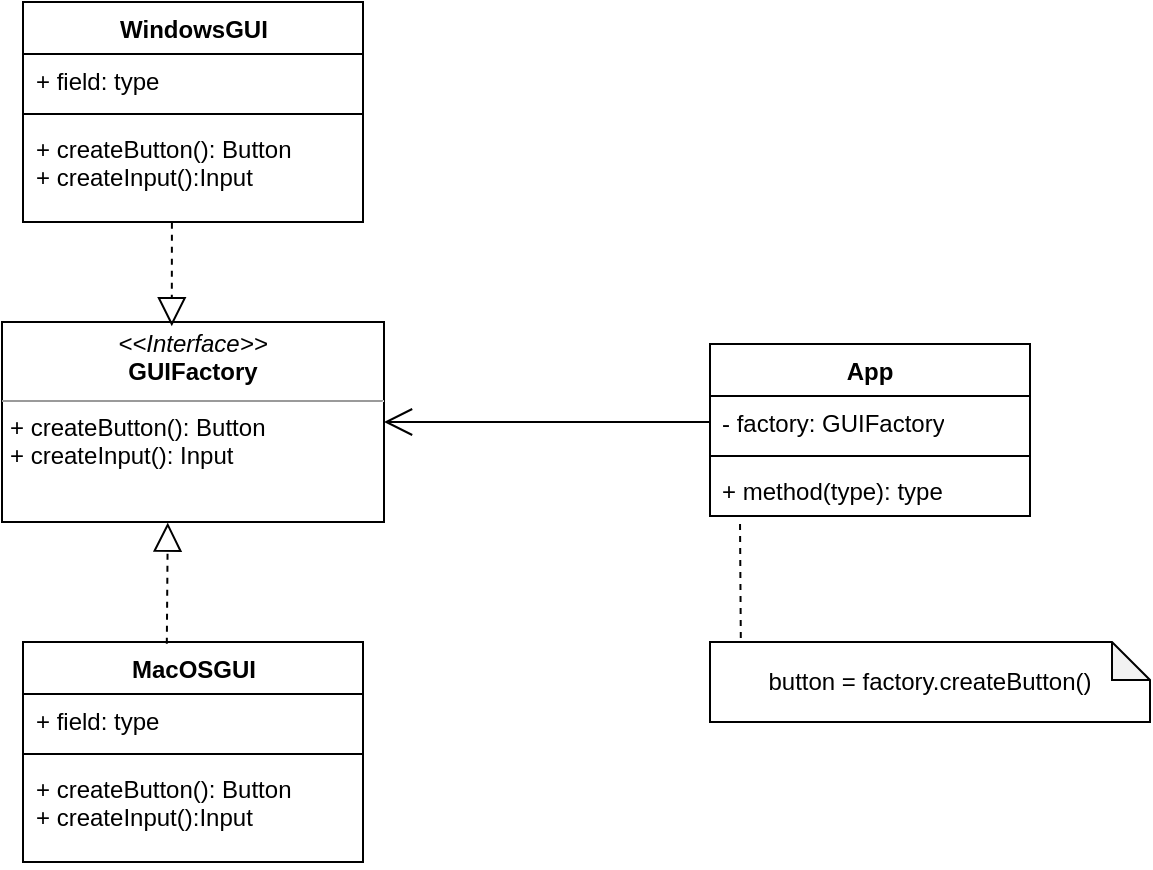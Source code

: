 <mxfile version="21.2.3" type="github">
  <diagram id="C5RBs43oDa-KdzZeNtuy" name="Page-1">
    <mxGraphModel dx="934" dy="615" grid="1" gridSize="10" guides="1" tooltips="1" connect="1" arrows="1" fold="1" page="1" pageScale="1" pageWidth="827" pageHeight="1169" math="0" shadow="0">
      <root>
        <mxCell id="WIyWlLk6GJQsqaUBKTNV-0" />
        <mxCell id="WIyWlLk6GJQsqaUBKTNV-1" parent="WIyWlLk6GJQsqaUBKTNV-0" />
        <mxCell id="bhcwkL2Mq7V5Vd8vdRQ7-1" value="&lt;p style=&quot;margin:0px;margin-top:4px;text-align:center;&quot;&gt;&lt;i&gt;&amp;lt;&amp;lt;Interface&amp;gt;&amp;gt;&lt;/i&gt;&lt;br&gt;&lt;b&gt;GUIFactory&lt;/b&gt;&lt;/p&gt;&lt;hr size=&quot;1&quot;&gt;&lt;p style=&quot;margin:0px;margin-left:4px;&quot;&gt;+ createButton(): Button&lt;br&gt;+ createInput(): Input&lt;/p&gt;" style="verticalAlign=top;align=left;overflow=fill;fontSize=12;fontFamily=Helvetica;html=1;whiteSpace=wrap;" vertex="1" parent="WIyWlLk6GJQsqaUBKTNV-1">
          <mxGeometry x="216" y="330" width="191" height="100" as="geometry" />
        </mxCell>
        <mxCell id="bhcwkL2Mq7V5Vd8vdRQ7-11" value="WindowsGUI" style="swimlane;fontStyle=1;align=center;verticalAlign=top;childLayout=stackLayout;horizontal=1;startSize=26;horizontalStack=0;resizeParent=1;resizeParentMax=0;resizeLast=0;collapsible=1;marginBottom=0;whiteSpace=wrap;html=1;" vertex="1" parent="WIyWlLk6GJQsqaUBKTNV-1">
          <mxGeometry x="226.5" y="170" width="170" height="110" as="geometry" />
        </mxCell>
        <mxCell id="bhcwkL2Mq7V5Vd8vdRQ7-12" value="+ field: type" style="text;strokeColor=none;fillColor=none;align=left;verticalAlign=top;spacingLeft=4;spacingRight=4;overflow=hidden;rotatable=0;points=[[0,0.5],[1,0.5]];portConstraint=eastwest;whiteSpace=wrap;html=1;" vertex="1" parent="bhcwkL2Mq7V5Vd8vdRQ7-11">
          <mxGeometry y="26" width="170" height="26" as="geometry" />
        </mxCell>
        <mxCell id="bhcwkL2Mq7V5Vd8vdRQ7-13" value="" style="line;strokeWidth=1;fillColor=none;align=left;verticalAlign=middle;spacingTop=-1;spacingLeft=3;spacingRight=3;rotatable=0;labelPosition=right;points=[];portConstraint=eastwest;strokeColor=inherit;" vertex="1" parent="bhcwkL2Mq7V5Vd8vdRQ7-11">
          <mxGeometry y="52" width="170" height="8" as="geometry" />
        </mxCell>
        <mxCell id="bhcwkL2Mq7V5Vd8vdRQ7-14" value="+ createButton(): Button&lt;br&gt;+ createInput():Input" style="text;strokeColor=none;fillColor=none;align=left;verticalAlign=top;spacingLeft=4;spacingRight=4;overflow=hidden;rotatable=0;points=[[0,0.5],[1,0.5]];portConstraint=eastwest;whiteSpace=wrap;html=1;" vertex="1" parent="bhcwkL2Mq7V5Vd8vdRQ7-11">
          <mxGeometry y="60" width="170" height="50" as="geometry" />
        </mxCell>
        <mxCell id="bhcwkL2Mq7V5Vd8vdRQ7-19" value="MacOSGUI" style="swimlane;fontStyle=1;align=center;verticalAlign=top;childLayout=stackLayout;horizontal=1;startSize=26;horizontalStack=0;resizeParent=1;resizeParentMax=0;resizeLast=0;collapsible=1;marginBottom=0;whiteSpace=wrap;html=1;" vertex="1" parent="WIyWlLk6GJQsqaUBKTNV-1">
          <mxGeometry x="226.5" y="490" width="170" height="110" as="geometry" />
        </mxCell>
        <mxCell id="bhcwkL2Mq7V5Vd8vdRQ7-20" value="+ field: type" style="text;strokeColor=none;fillColor=none;align=left;verticalAlign=top;spacingLeft=4;spacingRight=4;overflow=hidden;rotatable=0;points=[[0,0.5],[1,0.5]];portConstraint=eastwest;whiteSpace=wrap;html=1;" vertex="1" parent="bhcwkL2Mq7V5Vd8vdRQ7-19">
          <mxGeometry y="26" width="170" height="26" as="geometry" />
        </mxCell>
        <mxCell id="bhcwkL2Mq7V5Vd8vdRQ7-21" value="" style="line;strokeWidth=1;fillColor=none;align=left;verticalAlign=middle;spacingTop=-1;spacingLeft=3;spacingRight=3;rotatable=0;labelPosition=right;points=[];portConstraint=eastwest;strokeColor=inherit;" vertex="1" parent="bhcwkL2Mq7V5Vd8vdRQ7-19">
          <mxGeometry y="52" width="170" height="8" as="geometry" />
        </mxCell>
        <mxCell id="bhcwkL2Mq7V5Vd8vdRQ7-22" value="+ createButton(): Button&lt;br&gt;+ createInput():Input" style="text;strokeColor=none;fillColor=none;align=left;verticalAlign=top;spacingLeft=4;spacingRight=4;overflow=hidden;rotatable=0;points=[[0,0.5],[1,0.5]];portConstraint=eastwest;whiteSpace=wrap;html=1;" vertex="1" parent="bhcwkL2Mq7V5Vd8vdRQ7-19">
          <mxGeometry y="60" width="170" height="50" as="geometry" />
        </mxCell>
        <mxCell id="bhcwkL2Mq7V5Vd8vdRQ7-24" value="App" style="swimlane;fontStyle=1;align=center;verticalAlign=top;childLayout=stackLayout;horizontal=1;startSize=26;horizontalStack=0;resizeParent=1;resizeParentMax=0;resizeLast=0;collapsible=1;marginBottom=0;whiteSpace=wrap;html=1;" vertex="1" parent="WIyWlLk6GJQsqaUBKTNV-1">
          <mxGeometry x="570" y="341" width="160" height="86" as="geometry" />
        </mxCell>
        <mxCell id="bhcwkL2Mq7V5Vd8vdRQ7-25" value="- factory: GUIFactory" style="text;strokeColor=none;fillColor=none;align=left;verticalAlign=top;spacingLeft=4;spacingRight=4;overflow=hidden;rotatable=0;points=[[0,0.5],[1,0.5]];portConstraint=eastwest;whiteSpace=wrap;html=1;" vertex="1" parent="bhcwkL2Mq7V5Vd8vdRQ7-24">
          <mxGeometry y="26" width="160" height="26" as="geometry" />
        </mxCell>
        <mxCell id="bhcwkL2Mq7V5Vd8vdRQ7-26" value="" style="line;strokeWidth=1;fillColor=none;align=left;verticalAlign=middle;spacingTop=-1;spacingLeft=3;spacingRight=3;rotatable=0;labelPosition=right;points=[];portConstraint=eastwest;strokeColor=inherit;" vertex="1" parent="bhcwkL2Mq7V5Vd8vdRQ7-24">
          <mxGeometry y="52" width="160" height="8" as="geometry" />
        </mxCell>
        <mxCell id="bhcwkL2Mq7V5Vd8vdRQ7-27" value="+ method(type): type" style="text;strokeColor=none;fillColor=none;align=left;verticalAlign=top;spacingLeft=4;spacingRight=4;overflow=hidden;rotatable=0;points=[[0,0.5],[1,0.5]];portConstraint=eastwest;whiteSpace=wrap;html=1;" vertex="1" parent="bhcwkL2Mq7V5Vd8vdRQ7-24">
          <mxGeometry y="60" width="160" height="26" as="geometry" />
        </mxCell>
        <mxCell id="bhcwkL2Mq7V5Vd8vdRQ7-29" value="button = factory.createButton()" style="shape=note;whiteSpace=wrap;html=1;backgroundOutline=1;darkOpacity=0.05;size=19;" vertex="1" parent="WIyWlLk6GJQsqaUBKTNV-1">
          <mxGeometry x="570" y="490" width="220" height="40" as="geometry" />
        </mxCell>
        <mxCell id="bhcwkL2Mq7V5Vd8vdRQ7-36" value="" style="endArrow=none;dashed=1;html=1;rounded=0;exitX=0.07;exitY=-0.051;exitDx=0;exitDy=0;exitPerimeter=0;" edge="1" parent="WIyWlLk6GJQsqaUBKTNV-1">
          <mxGeometry width="50" height="50" relative="1" as="geometry">
            <mxPoint x="585.4" y="487.96" as="sourcePoint" />
            <mxPoint x="585" y="428" as="targetPoint" />
          </mxGeometry>
        </mxCell>
        <mxCell id="bhcwkL2Mq7V5Vd8vdRQ7-37" value="" style="endArrow=open;endFill=1;endSize=12;html=1;rounded=0;exitX=0;exitY=0.5;exitDx=0;exitDy=0;entryX=1;entryY=0.5;entryDx=0;entryDy=0;" edge="1" parent="WIyWlLk6GJQsqaUBKTNV-1" source="bhcwkL2Mq7V5Vd8vdRQ7-25" target="bhcwkL2Mq7V5Vd8vdRQ7-1">
          <mxGeometry width="160" relative="1" as="geometry">
            <mxPoint x="420" y="470" as="sourcePoint" />
            <mxPoint x="420" y="380" as="targetPoint" />
          </mxGeometry>
        </mxCell>
        <mxCell id="bhcwkL2Mq7V5Vd8vdRQ7-38" value="" style="endArrow=block;dashed=1;endFill=0;endSize=12;html=1;rounded=0;exitX=0.438;exitY=1.008;exitDx=0;exitDy=0;exitPerimeter=0;entryX=0.434;entryY=0.021;entryDx=0;entryDy=0;entryPerimeter=0;" edge="1" parent="WIyWlLk6GJQsqaUBKTNV-1" source="bhcwkL2Mq7V5Vd8vdRQ7-14">
          <mxGeometry width="160" relative="1" as="geometry">
            <mxPoint x="302.79" y="281.45" as="sourcePoint" />
            <mxPoint x="300.894" y="332.1" as="targetPoint" />
          </mxGeometry>
        </mxCell>
        <mxCell id="bhcwkL2Mq7V5Vd8vdRQ7-39" value="" style="endArrow=block;dashed=1;endFill=0;endSize=12;html=1;rounded=0;exitX=0.423;exitY=0.008;exitDx=0;exitDy=0;exitPerimeter=0;entryX=0.434;entryY=1.003;entryDx=0;entryDy=0;entryPerimeter=0;" edge="1" parent="WIyWlLk6GJQsqaUBKTNV-1" source="bhcwkL2Mq7V5Vd8vdRQ7-19" target="bhcwkL2Mq7V5Vd8vdRQ7-1">
          <mxGeometry width="160" relative="1" as="geometry">
            <mxPoint x="470" y="510" as="sourcePoint" />
            <mxPoint x="630" y="510" as="targetPoint" />
          </mxGeometry>
        </mxCell>
      </root>
    </mxGraphModel>
  </diagram>
</mxfile>
